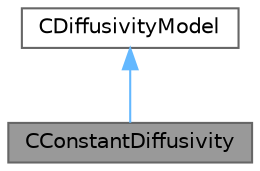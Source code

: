digraph "CConstantDiffusivity"
{
 // LATEX_PDF_SIZE
  bgcolor="transparent";
  edge [fontname=Helvetica,fontsize=10,labelfontname=Helvetica,labelfontsize=10];
  node [fontname=Helvetica,fontsize=10,shape=box,height=0.2,width=0.4];
  Node1 [id="Node000001",label="CConstantDiffusivity",height=0.2,width=0.4,color="gray40", fillcolor="grey60", style="filled", fontcolor="black",tooltip="Defines a constant mass diffusivity model for species equations."];
  Node2 -> Node1 [id="edge1_Node000001_Node000002",dir="back",color="steelblue1",style="solid",tooltip=" "];
  Node2 [id="Node000002",label="CDiffusivityModel",height=0.2,width=0.4,color="gray40", fillcolor="white", style="filled",URL="$classCDiffusivityModel.html",tooltip="Defines a mass diffusivity model for species equations based on Schmidt number."];
}
